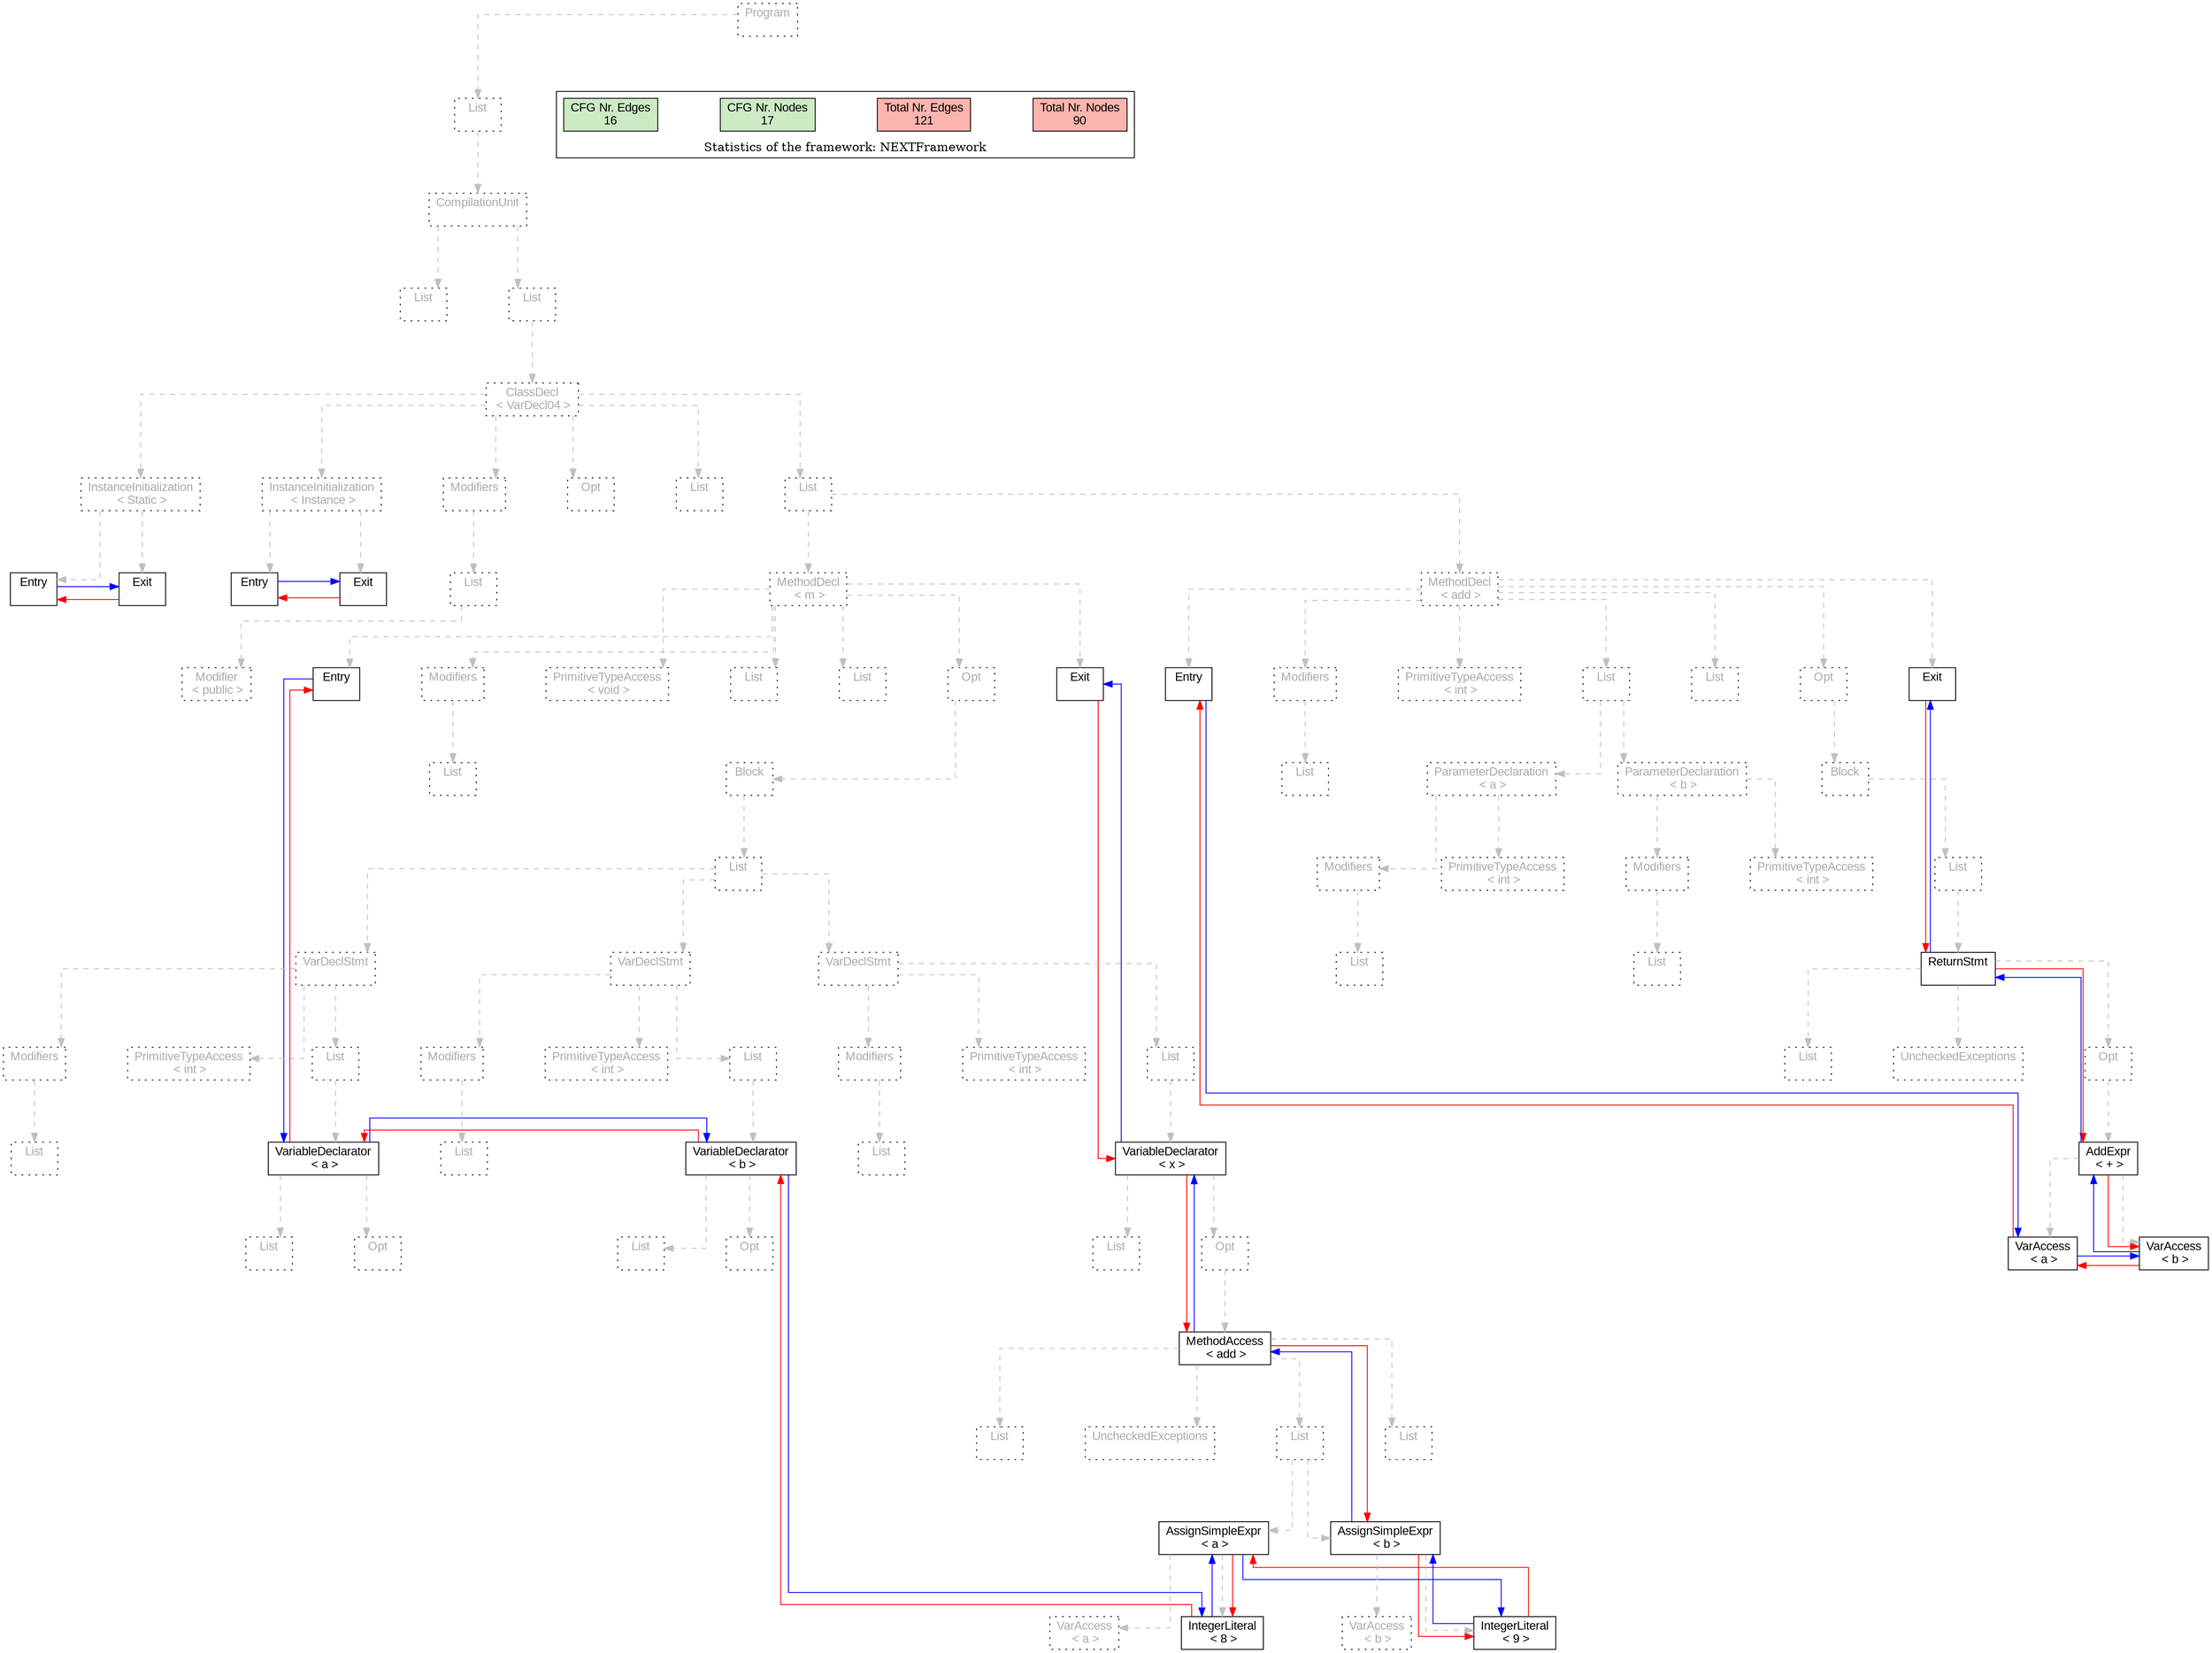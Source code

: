 digraph G {
graph [splines=ortho, nodesep="1", ranksep="1"]
node [shape=rect, fontname=Arial];
{ rank = same; "Program[0]"}
{ rank = same; "List[1]"}
{ rank = same; "CompilationUnit[2]"}
{ rank = same; "List[3]"; "List[4]"}
{ rank = same; "ClassDecl[5]"}
{ rank = same; "Modifiers[22]"; "Opt[25]"; "List[26]"; "List[27]"; "InstanceInitialization[6]"; "InstanceInitialization[14]"}
{ rank = same; "List[23]"; "MethodDecl[28]"; "MethodDecl[73]"; "Entry[7]"; "Exit[8]"; "Entry[15]"; "Exit[16]"}
{ rank = same; "Modifier[24]"; "Entry[29]"; "Modifiers[30]"; "PrimitiveTypeAccess[32]"; "List[33]"; "List[34]"; "Opt[35]"; "Exit[36]"; "Entry[74]"; "Modifiers[75]"; "PrimitiveTypeAccess[77]"; "List[78]"; "List[87]"; "Opt[88]"; "Exit[89]"}
{ rank = same; "List[31]"; "Block[36]"; "List[76]"; "ParameterDeclaration[79]"; "ParameterDeclaration[83]"; "Block[89]"}
{ rank = same; "List[37]"; "Modifiers[80]"; "PrimitiveTypeAccess[82]"; "Modifiers[84]"; "PrimitiveTypeAccess[86]"; "List[90]"}
{ rank = same; "VarDeclStmt[38]"; "VarDeclStmt[46]"; "VarDeclStmt[54]"; "List[81]"; "List[85]"; "ReturnStmt[91]"}
{ rank = same; "Modifiers[39]"; "PrimitiveTypeAccess[41]"; "List[42]"; "Modifiers[47]"; "PrimitiveTypeAccess[49]"; "List[50]"; "Modifiers[55]"; "PrimitiveTypeAccess[57]"; "List[58]"; "Opt[92]"; "List[96]"; "UncheckedExceptions[92]"}
{ rank = same; "List[40]"; "VariableDeclarator[43]"; "List[48]"; "VariableDeclarator[51]"; "List[56]"; "VariableDeclarator[59]"; "AddExpr[93]"}
{ rank = same; "List[44]"; "Opt[45]"; "List[52]"; "Opt[53]"; "List[60]"; "Opt[61]"; "VarAccess[94]"; "VarAccess[95]"}
{ rank = same; "MethodAccess[62]"}
{ rank = same; "List[64]"; "List[71]"; "List[72]"; "UncheckedExceptions[63]"}
{ rank = same; "VarAccess[66]"; "IntegerLiteral[67]"; "VarAccess[69]"; "IntegerLiteral[70]"}
{ rank = same; "AssignSimpleExpr[65]"; "AssignSimpleExpr[68]"}
"Program[0]" [label="Program\n ", style= dotted   fillcolor="#eeeeee" fontcolor="#aaaaaa"  ]
"List[1]" [label="List\n ", style= dotted   fillcolor="#eeeeee" fontcolor="#aaaaaa"  ]
"CompilationUnit[2]" [label="CompilationUnit\n ", style= dotted   fillcolor="#eeeeee" fontcolor="#aaaaaa"  ]
"List[3]" [label="List\n ", style= dotted   fillcolor="#eeeeee" fontcolor="#aaaaaa"  ]
"List[4]" [label="List\n ", style= dotted   fillcolor="#eeeeee" fontcolor="#aaaaaa"  ]
"ClassDecl[5]" [label="ClassDecl\n < VarDecl04 >", style= dotted   fillcolor="#eeeeee" fontcolor="#aaaaaa"  ]
"Modifiers[22]" [label="Modifiers\n ", style= dotted   fillcolor="#eeeeee" fontcolor="#aaaaaa"  ]
"List[23]" [label="List\n ", style= dotted   fillcolor="#eeeeee" fontcolor="#aaaaaa"  ]
"Modifier[24]" [label="Modifier\n < public >", style= dotted   fillcolor="#eeeeee" fontcolor="#aaaaaa"  ]
"Opt[25]" [label="Opt\n ", style= dotted   fillcolor="#eeeeee" fontcolor="#aaaaaa"  ]
"List[26]" [label="List\n ", style= dotted   fillcolor="#eeeeee" fontcolor="#aaaaaa"  ]
"List[27]" [label="List\n ", style= dotted   fillcolor="#eeeeee" fontcolor="#aaaaaa"  ]
"MethodDecl[28]" [label="MethodDecl\n < m >", style= dotted   fillcolor="#eeeeee" fontcolor="#aaaaaa"  ]
"Entry[29]" [label="Entry\n ", fillcolor=white   style=filled  ]
"Modifiers[30]" [label="Modifiers\n ", style= dotted   fillcolor="#eeeeee" fontcolor="#aaaaaa"  ]
"List[31]" [label="List\n ", style= dotted   fillcolor="#eeeeee" fontcolor="#aaaaaa"  ]
"PrimitiveTypeAccess[32]" [label="PrimitiveTypeAccess\n < void >", style= dotted   fillcolor="#eeeeee" fontcolor="#aaaaaa"  ]
"List[33]" [label="List\n ", style= dotted   fillcolor="#eeeeee" fontcolor="#aaaaaa"  ]
"List[34]" [label="List\n ", style= dotted   fillcolor="#eeeeee" fontcolor="#aaaaaa"  ]
"Opt[35]" [label="Opt\n ", style= dotted   fillcolor="#eeeeee" fontcolor="#aaaaaa"  ]
"Block[36]" [label="Block\n ", style= dotted   fillcolor="#eeeeee" fontcolor="#aaaaaa"  ]
"List[37]" [label="List\n ", style= dotted   fillcolor="#eeeeee" fontcolor="#aaaaaa"  ]
"VarDeclStmt[38]" [label="VarDeclStmt\n ", style= dotted   fillcolor="#eeeeee" fontcolor="#aaaaaa"  ]
"Modifiers[39]" [label="Modifiers\n ", style= dotted   fillcolor="#eeeeee" fontcolor="#aaaaaa"  ]
"List[40]" [label="List\n ", style= dotted   fillcolor="#eeeeee" fontcolor="#aaaaaa"  ]
"PrimitiveTypeAccess[41]" [label="PrimitiveTypeAccess\n < int >", style= dotted   fillcolor="#eeeeee" fontcolor="#aaaaaa"  ]
"List[42]" [label="List\n ", style= dotted   fillcolor="#eeeeee" fontcolor="#aaaaaa"  ]
"VariableDeclarator[43]" [label="VariableDeclarator\n < a >", fillcolor=white   style=filled  ]
"List[44]" [label="List\n ", style= dotted   fillcolor="#eeeeee" fontcolor="#aaaaaa"  ]
"Opt[45]" [label="Opt\n ", style= dotted   fillcolor="#eeeeee" fontcolor="#aaaaaa"  ]
"VarDeclStmt[46]" [label="VarDeclStmt\n ", style= dotted   fillcolor="#eeeeee" fontcolor="#aaaaaa"  ]
"Modifiers[47]" [label="Modifiers\n ", style= dotted   fillcolor="#eeeeee" fontcolor="#aaaaaa"  ]
"List[48]" [label="List\n ", style= dotted   fillcolor="#eeeeee" fontcolor="#aaaaaa"  ]
"PrimitiveTypeAccess[49]" [label="PrimitiveTypeAccess\n < int >", style= dotted   fillcolor="#eeeeee" fontcolor="#aaaaaa"  ]
"List[50]" [label="List\n ", style= dotted   fillcolor="#eeeeee" fontcolor="#aaaaaa"  ]
"VariableDeclarator[51]" [label="VariableDeclarator\n < b >", fillcolor=white   style=filled  ]
"List[52]" [label="List\n ", style= dotted   fillcolor="#eeeeee" fontcolor="#aaaaaa"  ]
"Opt[53]" [label="Opt\n ", style= dotted   fillcolor="#eeeeee" fontcolor="#aaaaaa"  ]
"VarDeclStmt[54]" [label="VarDeclStmt\n ", style= dotted   fillcolor="#eeeeee" fontcolor="#aaaaaa"  ]
"Modifiers[55]" [label="Modifiers\n ", style= dotted   fillcolor="#eeeeee" fontcolor="#aaaaaa"  ]
"List[56]" [label="List\n ", style= dotted   fillcolor="#eeeeee" fontcolor="#aaaaaa"  ]
"PrimitiveTypeAccess[57]" [label="PrimitiveTypeAccess\n < int >", style= dotted   fillcolor="#eeeeee" fontcolor="#aaaaaa"  ]
"List[58]" [label="List\n ", style= dotted   fillcolor="#eeeeee" fontcolor="#aaaaaa"  ]
"VariableDeclarator[59]" [label="VariableDeclarator\n < x >", fillcolor=white   style=filled  ]
"List[60]" [label="List\n ", style= dotted   fillcolor="#eeeeee" fontcolor="#aaaaaa"  ]
"Opt[61]" [label="Opt\n ", style= dotted   fillcolor="#eeeeee" fontcolor="#aaaaaa"  ]
"MethodAccess[62]" [label="MethodAccess\n < add >", fillcolor=white   style=filled  ]
"List[64]" [label="List\n ", style= dotted   fillcolor="#eeeeee" fontcolor="#aaaaaa"  ]
"AssignSimpleExpr[65]" [label="AssignSimpleExpr\n < a >", fillcolor=white   style=filled  ]
"VarAccess[66]" [label="VarAccess\n < a >", style= dotted   fillcolor="#eeeeee" fontcolor="#aaaaaa"  ]
"IntegerLiteral[67]" [label="IntegerLiteral\n < 8 >", fillcolor=white   style=filled  ]
"AssignSimpleExpr[68]" [label="AssignSimpleExpr\n < b >", fillcolor=white   style=filled  ]
"VarAccess[69]" [label="VarAccess\n < b >", style= dotted   fillcolor="#eeeeee" fontcolor="#aaaaaa"  ]
"IntegerLiteral[70]" [label="IntegerLiteral\n < 9 >", fillcolor=white   style=filled  ]
"List[71]" [label="List\n ", style= dotted   fillcolor="#eeeeee" fontcolor="#aaaaaa"  ]
"List[72]" [label="List\n ", style= dotted   fillcolor="#eeeeee" fontcolor="#aaaaaa"  ]
"UncheckedExceptions[63]" [label="UncheckedExceptions\n ", style= dotted   fillcolor="#eeeeee" fontcolor="#aaaaaa"  ]
"Exit[36]" [label="Exit\n ", fillcolor=white   style=filled  ]
"MethodDecl[73]" [label="MethodDecl\n < add >", style= dotted   fillcolor="#eeeeee" fontcolor="#aaaaaa"  ]
"Entry[74]" [label="Entry\n ", fillcolor=white   style=filled  ]
"Modifiers[75]" [label="Modifiers\n ", style= dotted   fillcolor="#eeeeee" fontcolor="#aaaaaa"  ]
"List[76]" [label="List\n ", style= dotted   fillcolor="#eeeeee" fontcolor="#aaaaaa"  ]
"PrimitiveTypeAccess[77]" [label="PrimitiveTypeAccess\n < int >", style= dotted   fillcolor="#eeeeee" fontcolor="#aaaaaa"  ]
"List[78]" [label="List\n ", style= dotted   fillcolor="#eeeeee" fontcolor="#aaaaaa"  ]
"ParameterDeclaration[79]" [label="ParameterDeclaration\n < a >", style= dotted   fillcolor="#eeeeee" fontcolor="#aaaaaa"  ]
"Modifiers[80]" [label="Modifiers\n ", style= dotted   fillcolor="#eeeeee" fontcolor="#aaaaaa"  ]
"List[81]" [label="List\n ", style= dotted   fillcolor="#eeeeee" fontcolor="#aaaaaa"  ]
"PrimitiveTypeAccess[82]" [label="PrimitiveTypeAccess\n < int >", style= dotted   fillcolor="#eeeeee" fontcolor="#aaaaaa"  ]
"ParameterDeclaration[83]" [label="ParameterDeclaration\n < b >", style= dotted   fillcolor="#eeeeee" fontcolor="#aaaaaa"  ]
"Modifiers[84]" [label="Modifiers\n ", style= dotted   fillcolor="#eeeeee" fontcolor="#aaaaaa"  ]
"List[85]" [label="List\n ", style= dotted   fillcolor="#eeeeee" fontcolor="#aaaaaa"  ]
"PrimitiveTypeAccess[86]" [label="PrimitiveTypeAccess\n < int >", style= dotted   fillcolor="#eeeeee" fontcolor="#aaaaaa"  ]
"List[87]" [label="List\n ", style= dotted   fillcolor="#eeeeee" fontcolor="#aaaaaa"  ]
"Opt[88]" [label="Opt\n ", style= dotted   fillcolor="#eeeeee" fontcolor="#aaaaaa"  ]
"Block[89]" [label="Block\n ", style= dotted   fillcolor="#eeeeee" fontcolor="#aaaaaa"  ]
"List[90]" [label="List\n ", style= dotted   fillcolor="#eeeeee" fontcolor="#aaaaaa"  ]
"ReturnStmt[91]" [label="ReturnStmt\n ", fillcolor=white   style=filled  ]
"Opt[92]" [label="Opt\n ", style= dotted   fillcolor="#eeeeee" fontcolor="#aaaaaa"  ]
"AddExpr[93]" [label="AddExpr\n < + >", fillcolor=white   style=filled  ]
"VarAccess[94]" [label="VarAccess\n < a >", fillcolor=white   style=filled  ]
"VarAccess[95]" [label="VarAccess\n < b >", fillcolor=white   style=filled  ]
"List[96]" [label="List\n ", style= dotted   fillcolor="#eeeeee" fontcolor="#aaaaaa"  ]
"UncheckedExceptions[92]" [label="UncheckedExceptions\n ", style= dotted   fillcolor="#eeeeee" fontcolor="#aaaaaa"  ]
"Exit[89]" [label="Exit\n ", fillcolor=white   style=filled  ]
"InstanceInitialization[6]" [label="InstanceInitialization\n < Instance >", style= dotted   fillcolor="#eeeeee" fontcolor="#aaaaaa"  ]
"Entry[7]" [label="Entry\n ", fillcolor=white   style=filled  ]
"Exit[8]" [label="Exit\n ", fillcolor=white   style=filled  ]
"InstanceInitialization[14]" [label="InstanceInitialization\n < Static >", style= dotted   fillcolor="#eeeeee" fontcolor="#aaaaaa"  ]
"Entry[15]" [label="Entry\n ", fillcolor=white   style=filled  ]
"Exit[16]" [label="Exit\n ", fillcolor=white   style=filled  ]
"CompilationUnit[2]" -> "List[3]" [style=dashed, color=gray]
"List[23]" -> "Modifier[24]" [style=dashed, color=gray]
"Modifiers[22]" -> "List[23]" [style=dashed, color=gray]
"ClassDecl[5]" -> "Modifiers[22]" [style=dashed, color=gray]
"ClassDecl[5]" -> "Opt[25]" [style=dashed, color=gray]
"ClassDecl[5]" -> "List[26]" [style=dashed, color=gray]
"MethodDecl[28]" -> "Entry[29]" [style=dashed, color=gray]
"Modifiers[30]" -> "List[31]" [style=dashed, color=gray]
"MethodDecl[28]" -> "Modifiers[30]" [style=dashed, color=gray]
"MethodDecl[28]" -> "PrimitiveTypeAccess[32]" [style=dashed, color=gray]
"MethodDecl[28]" -> "List[33]" [style=dashed, color=gray]
"MethodDecl[28]" -> "List[34]" [style=dashed, color=gray]
"Modifiers[39]" -> "List[40]" [style=dashed, color=gray]
"VarDeclStmt[38]" -> "Modifiers[39]" [style=dashed, color=gray]
"VarDeclStmt[38]" -> "PrimitiveTypeAccess[41]" [style=dashed, color=gray]
"VariableDeclarator[43]" -> "List[44]" [style=dashed, color=gray]
"VariableDeclarator[43]" -> "Opt[45]" [style=dashed, color=gray]
"List[42]" -> "VariableDeclarator[43]" [style=dashed, color=gray]
"VarDeclStmt[38]" -> "List[42]" [style=dashed, color=gray]
"List[37]" -> "VarDeclStmt[38]" [style=dashed, color=gray]
"Modifiers[47]" -> "List[48]" [style=dashed, color=gray]
"VarDeclStmt[46]" -> "Modifiers[47]" [style=dashed, color=gray]
"VarDeclStmt[46]" -> "PrimitiveTypeAccess[49]" [style=dashed, color=gray]
"VariableDeclarator[51]" -> "List[52]" [style=dashed, color=gray]
"VariableDeclarator[51]" -> "Opt[53]" [style=dashed, color=gray]
"List[50]" -> "VariableDeclarator[51]" [style=dashed, color=gray]
"VarDeclStmt[46]" -> "List[50]" [style=dashed, color=gray]
"List[37]" -> "VarDeclStmt[46]" [style=dashed, color=gray]
"Modifiers[55]" -> "List[56]" [style=dashed, color=gray]
"VarDeclStmt[54]" -> "Modifiers[55]" [style=dashed, color=gray]
"VarDeclStmt[54]" -> "PrimitiveTypeAccess[57]" [style=dashed, color=gray]
"VariableDeclarator[59]" -> "List[60]" [style=dashed, color=gray]
"AssignSimpleExpr[65]" -> "VarAccess[66]" [style=dashed, color=gray]
"AssignSimpleExpr[65]" -> "IntegerLiteral[67]" [style=dashed, color=gray]
"List[64]" -> "AssignSimpleExpr[65]" [style=dashed, color=gray]
"AssignSimpleExpr[68]" -> "VarAccess[69]" [style=dashed, color=gray]
"AssignSimpleExpr[68]" -> "IntegerLiteral[70]" [style=dashed, color=gray]
"List[64]" -> "AssignSimpleExpr[68]" [style=dashed, color=gray]
"MethodAccess[62]" -> "List[64]" [style=dashed, color=gray]
"MethodAccess[62]" -> "List[71]" [style=dashed, color=gray]
"MethodAccess[62]" -> "List[72]" [style=dashed, color=gray]
"MethodAccess[62]" -> "UncheckedExceptions[63]" [style=dashed, color=gray]
"Opt[61]" -> "MethodAccess[62]" [style=dashed, color=gray]
"VariableDeclarator[59]" -> "Opt[61]" [style=dashed, color=gray]
"List[58]" -> "VariableDeclarator[59]" [style=dashed, color=gray]
"VarDeclStmt[54]" -> "List[58]" [style=dashed, color=gray]
"List[37]" -> "VarDeclStmt[54]" [style=dashed, color=gray]
"Block[36]" -> "List[37]" [style=dashed, color=gray]
"Opt[35]" -> "Block[36]" [style=dashed, color=gray]
"MethodDecl[28]" -> "Opt[35]" [style=dashed, color=gray]
"MethodDecl[28]" -> "Exit[36]" [style=dashed, color=gray]
"List[27]" -> "MethodDecl[28]" [style=dashed, color=gray]
"MethodDecl[73]" -> "Entry[74]" [style=dashed, color=gray]
"Modifiers[75]" -> "List[76]" [style=dashed, color=gray]
"MethodDecl[73]" -> "Modifiers[75]" [style=dashed, color=gray]
"MethodDecl[73]" -> "PrimitiveTypeAccess[77]" [style=dashed, color=gray]
"Modifiers[80]" -> "List[81]" [style=dashed, color=gray]
"ParameterDeclaration[79]" -> "Modifiers[80]" [style=dashed, color=gray]
"ParameterDeclaration[79]" -> "PrimitiveTypeAccess[82]" [style=dashed, color=gray]
"List[78]" -> "ParameterDeclaration[79]" [style=dashed, color=gray]
"Modifiers[84]" -> "List[85]" [style=dashed, color=gray]
"ParameterDeclaration[83]" -> "Modifiers[84]" [style=dashed, color=gray]
"ParameterDeclaration[83]" -> "PrimitiveTypeAccess[86]" [style=dashed, color=gray]
"List[78]" -> "ParameterDeclaration[83]" [style=dashed, color=gray]
"MethodDecl[73]" -> "List[78]" [style=dashed, color=gray]
"MethodDecl[73]" -> "List[87]" [style=dashed, color=gray]
"AddExpr[93]" -> "VarAccess[94]" [style=dashed, color=gray]
"AddExpr[93]" -> "VarAccess[95]" [style=dashed, color=gray]
"Opt[92]" -> "AddExpr[93]" [style=dashed, color=gray]
"ReturnStmt[91]" -> "Opt[92]" [style=dashed, color=gray]
"ReturnStmt[91]" -> "List[96]" [style=dashed, color=gray]
"ReturnStmt[91]" -> "UncheckedExceptions[92]" [style=dashed, color=gray]
"List[90]" -> "ReturnStmt[91]" [style=dashed, color=gray]
"Block[89]" -> "List[90]" [style=dashed, color=gray]
"Opt[88]" -> "Block[89]" [style=dashed, color=gray]
"MethodDecl[73]" -> "Opt[88]" [style=dashed, color=gray]
"MethodDecl[73]" -> "Exit[89]" [style=dashed, color=gray]
"List[27]" -> "MethodDecl[73]" [style=dashed, color=gray]
"ClassDecl[5]" -> "List[27]" [style=dashed, color=gray]
"InstanceInitialization[6]" -> "Entry[7]" [style=dashed, color=gray]
"InstanceInitialization[6]" -> "Exit[8]" [style=dashed, color=gray]
"InstanceInitialization[14]" -> "Entry[15]" [style=dashed, color=gray]
"InstanceInitialization[14]" -> "Exit[16]" [style=dashed, color=gray]
"ClassDecl[5]" -> "InstanceInitialization[6]" [style=dashed, color=gray]
"ClassDecl[5]" -> "InstanceInitialization[14]" [style=dashed, color=gray]
"List[4]" -> "ClassDecl[5]" [style=dashed, color=gray]
"CompilationUnit[2]" -> "List[4]" [style=dashed, color=gray]
"List[1]" -> "CompilationUnit[2]" [style=dashed, color=gray]
"Program[0]" -> "List[1]" [style=dashed, color=gray]
"Exit[16]" -> "Entry[15]" [color=red, constraint=false]
"Entry[15]" -> "Exit[16]" [color=blue, constraint=false, xlabel=" "] 
"Exit[8]" -> "Entry[7]" [color=red, constraint=false]
"Entry[7]" -> "Exit[8]" [color=blue, constraint=false, xlabel=" "] 
"Exit[36]" -> "VariableDeclarator[59]" [color=red, constraint=false]
"VariableDeclarator[59]" -> "Exit[36]" [color=blue, constraint=false, xlabel=" "] 
"VariableDeclarator[59]" -> "MethodAccess[62]" [color=red, constraint=false]
"MethodAccess[62]" -> "VariableDeclarator[59]" [color=blue, constraint=false, xlabel=" "] 
"MethodAccess[62]" -> "AssignSimpleExpr[68]" [color=red, constraint=false]
"AssignSimpleExpr[68]" -> "MethodAccess[62]" [color=blue, constraint=false, xlabel=" "] 
"AssignSimpleExpr[68]" -> "IntegerLiteral[70]" [color=red, constraint=false]
"IntegerLiteral[70]" -> "AssignSimpleExpr[68]" [color=blue, constraint=false, xlabel=" "] 
"IntegerLiteral[70]" -> "AssignSimpleExpr[65]" [color=red, constraint=false]
"AssignSimpleExpr[65]" -> "IntegerLiteral[70]" [color=blue, constraint=false, xlabel=" "] 
"AssignSimpleExpr[65]" -> "IntegerLiteral[67]" [color=red, constraint=false]
"IntegerLiteral[67]" -> "AssignSimpleExpr[65]" [color=blue, constraint=false, xlabel=" "] 
"IntegerLiteral[67]" -> "VariableDeclarator[51]" [color=red, constraint=false]
"VariableDeclarator[51]" -> "IntegerLiteral[67]" [color=blue, constraint=false, xlabel=" "] 
"VariableDeclarator[51]" -> "VariableDeclarator[43]" [color=red, constraint=false]
"VariableDeclarator[43]" -> "VariableDeclarator[51]" [color=blue, constraint=false, xlabel=" "] 
"VariableDeclarator[43]" -> "Entry[29]" [color=red, constraint=false]
"Entry[29]" -> "VariableDeclarator[43]" [color=blue, constraint=false, xlabel=" "] 
"Exit[89]" -> "ReturnStmt[91]" [color=red, constraint=false]
"ReturnStmt[91]" -> "Exit[89]" [color=blue, constraint=false, xlabel=" "] 
"ReturnStmt[91]" -> "AddExpr[93]" [color=red, constraint=false]
"AddExpr[93]" -> "ReturnStmt[91]" [color=blue, constraint=false, xlabel=" "] 
"AddExpr[93]" -> "VarAccess[95]" [color=red, constraint=false]
"VarAccess[95]" -> "AddExpr[93]" [color=blue, constraint=false, xlabel=" "] 
"VarAccess[95]" -> "VarAccess[94]" [color=red, constraint=false]
"VarAccess[94]" -> "VarAccess[95]" [color=blue, constraint=false, xlabel=" "] 
"VarAccess[94]" -> "Entry[74]" [color=red, constraint=false]
"Entry[74]" -> "VarAccess[94]" [color=blue, constraint=false, xlabel=" "] 
"List[3]" -> "List[4]" [style=invis]
"InstanceInitialization[14]" -> "InstanceInitialization[6]" -> "Modifiers[22]" -> "Opt[25]" -> "List[26]" -> "List[27]" [style=invis]
"MethodDecl[28]" -> "MethodDecl[73]" [style=invis]
"Entry[29]" -> "Modifiers[30]" -> "PrimitiveTypeAccess[32]" -> "List[33]" -> "List[34]" -> "Opt[35]" -> "Exit[36]" [style=invis]
"VarDeclStmt[38]" -> "VarDeclStmt[46]" -> "VarDeclStmt[54]" [style=invis]
"Modifiers[39]" -> "PrimitiveTypeAccess[41]" -> "List[42]" [style=invis]
"List[44]" -> "Opt[45]" [style=invis]
"Modifiers[47]" -> "PrimitiveTypeAccess[49]" -> "List[50]" [style=invis]
"List[52]" -> "Opt[53]" [style=invis]
"Modifiers[55]" -> "PrimitiveTypeAccess[57]" -> "List[58]" [style=invis]
"List[60]" -> "Opt[61]" [style=invis]
"AssignSimpleExpr[65]" -> "AssignSimpleExpr[68]" [style=invis]
"VarAccess[66]" -> "IntegerLiteral[67]" [style=invis]
"VarAccess[69]" -> "IntegerLiteral[70]" [style=invis]
"Entry[74]" -> "Modifiers[75]" -> "PrimitiveTypeAccess[77]" -> "List[78]" -> "List[87]" -> "Opt[88]" -> "Exit[89]" [style=invis]
"ParameterDeclaration[79]" -> "ParameterDeclaration[83]" [style=invis]
"Modifiers[80]" -> "PrimitiveTypeAccess[82]" [style=invis]
"Modifiers[84]" -> "PrimitiveTypeAccess[86]" [style=invis]
"VarAccess[94]" -> "VarAccess[95]" [style=invis]
"Entry[7]" -> "Exit[8]" [style=invis]
"Entry[15]" -> "Exit[16]" [style=invis]

subgraph cluster_legend {
{node [style=filled, fillcolor=1, colorscheme="pastel13"]
Nodes [label="Total Nr. Nodes
90", fillcolor=1]
Edges [label="Total Nr. Edges
121", fillcolor=1]
NodesCFG [label="CFG Nr. Nodes
17", fillcolor=3]
EdgesCFG [label="CFG Nr. Edges
16", fillcolor=3]
Nodes-> "Program[0]" -> NodesCFG  [style="invis"]
Edges -> "Program[0]" ->EdgesCFG [style="invis"]}
label = "Statistics of the framework: NEXTFramework"
style="solid"
ranksep=0.05
nodesep=0.01
labelloc = b
len=2
}}